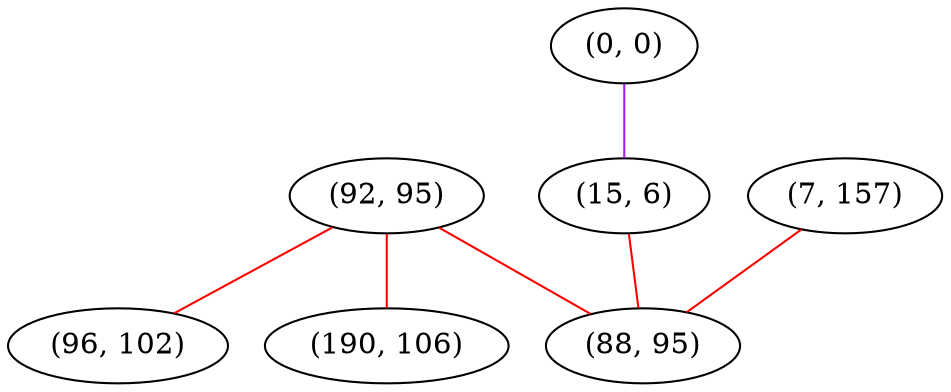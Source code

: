 graph "" {
"(92, 95)";
"(0, 0)";
"(96, 102)";
"(15, 6)";
"(190, 106)";
"(7, 157)";
"(88, 95)";
"(92, 95)" -- "(96, 102)"  [color=red, key=0, weight=1];
"(92, 95)" -- "(190, 106)"  [color=red, key=0, weight=1];
"(92, 95)" -- "(88, 95)"  [color=red, key=0, weight=1];
"(0, 0)" -- "(15, 6)"  [color=purple, key=0, weight=4];
"(15, 6)" -- "(88, 95)"  [color=red, key=0, weight=1];
"(7, 157)" -- "(88, 95)"  [color=red, key=0, weight=1];
}
